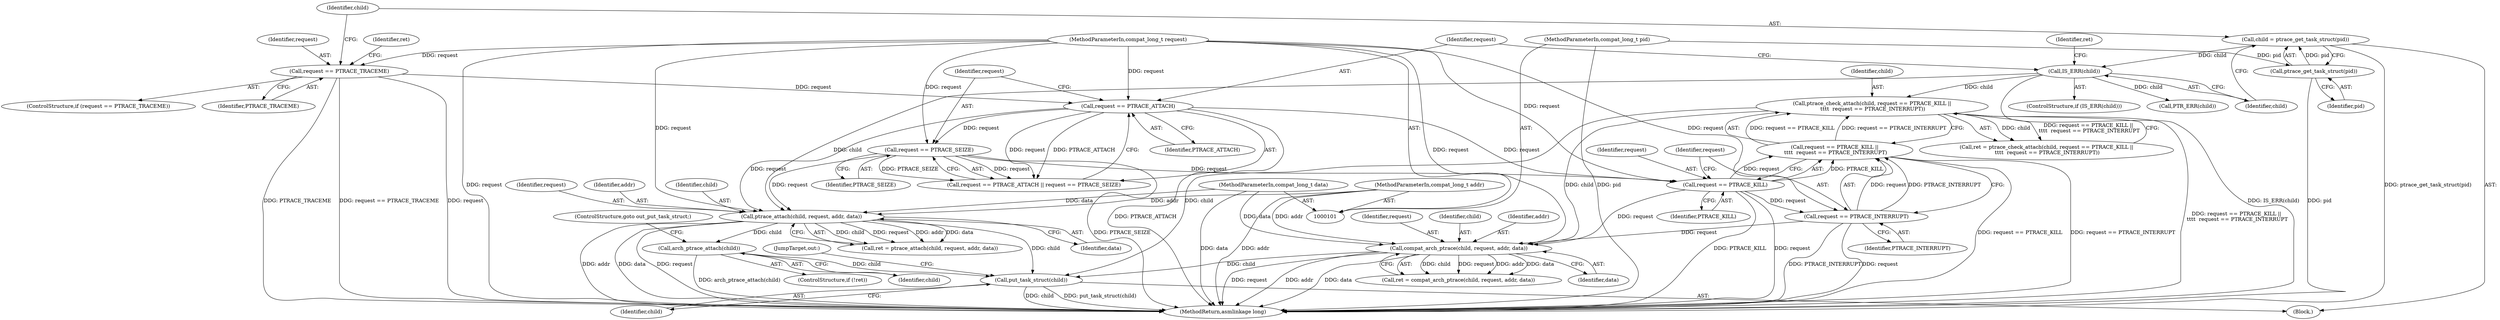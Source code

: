 digraph "0_linux_9899d11f654474d2d54ea52ceaa2a1f4db3abd68_1@pointer" {
"1000175" [label="(Call,put_task_struct(child))"];
"1000150" [label="(Call,arch_ptrace_attach(child))"];
"1000142" [label="(Call,ptrace_attach(child, request, addr, data))"];
"1000123" [label="(Call,IS_ERR(child))"];
"1000118" [label="(Call,child = ptrace_get_task_struct(pid))"];
"1000120" [label="(Call,ptrace_get_task_struct(pid))"];
"1000103" [label="(MethodParameterIn,compat_long_t pid)"];
"1000133" [label="(Call,request == PTRACE_ATTACH)"];
"1000110" [label="(Call,request == PTRACE_TRACEME)"];
"1000102" [label="(MethodParameterIn,compat_long_t request)"];
"1000136" [label="(Call,request == PTRACE_SEIZE)"];
"1000104" [label="(MethodParameterIn,compat_long_t addr)"];
"1000105" [label="(MethodParameterIn,compat_long_t data)"];
"1000169" [label="(Call,compat_arch_ptrace(child, request, addr, data))"];
"1000155" [label="(Call,ptrace_check_attach(child, request == PTRACE_KILL ||\n \t\t\t\t  request == PTRACE_INTERRUPT))"];
"1000157" [label="(Call,request == PTRACE_KILL ||\n \t\t\t\t  request == PTRACE_INTERRUPT)"];
"1000158" [label="(Call,request == PTRACE_KILL)"];
"1000161" [label="(Call,request == PTRACE_INTERRUPT)"];
"1000142" [label="(Call,ptrace_attach(child, request, addr, data))"];
"1000109" [label="(ControlStructure,if (request == PTRACE_TRACEME))"];
"1000111" [label="(Identifier,request)"];
"1000102" [label="(MethodParameterIn,compat_long_t request)"];
"1000138" [label="(Identifier,PTRACE_SEIZE)"];
"1000106" [label="(Block,)"];
"1000145" [label="(Identifier,addr)"];
"1000170" [label="(Identifier,child)"];
"1000163" [label="(Identifier,PTRACE_INTERRUPT)"];
"1000151" [label="(Identifier,child)"];
"1000157" [label="(Call,request == PTRACE_KILL ||\n \t\t\t\t  request == PTRACE_INTERRUPT)"];
"1000136" [label="(Call,request == PTRACE_SEIZE)"];
"1000167" [label="(Call,ret = compat_arch_ptrace(child, request, addr, data))"];
"1000120" [label="(Call,ptrace_get_task_struct(pid))"];
"1000110" [label="(Call,request == PTRACE_TRACEME)"];
"1000180" [label="(MethodReturn,asmlinkage long)"];
"1000144" [label="(Identifier,request)"];
"1000115" [label="(Identifier,ret)"];
"1000127" [label="(Identifier,ret)"];
"1000119" [label="(Identifier,child)"];
"1000124" [label="(Identifier,child)"];
"1000133" [label="(Call,request == PTRACE_ATTACH)"];
"1000118" [label="(Call,child = ptrace_get_task_struct(pid))"];
"1000135" [label="(Identifier,PTRACE_ATTACH)"];
"1000173" [label="(Identifier,data)"];
"1000123" [label="(Call,IS_ERR(child))"];
"1000147" [label="(ControlStructure,if (!ret))"];
"1000137" [label="(Identifier,request)"];
"1000176" [label="(Identifier,child)"];
"1000156" [label="(Identifier,child)"];
"1000150" [label="(Call,arch_ptrace_attach(child))"];
"1000152" [label="(ControlStructure,goto out_put_task_struct;)"];
"1000112" [label="(Identifier,PTRACE_TRACEME)"];
"1000159" [label="(Identifier,request)"];
"1000128" [label="(Call,PTR_ERR(child))"];
"1000175" [label="(Call,put_task_struct(child))"];
"1000172" [label="(Identifier,addr)"];
"1000161" [label="(Call,request == PTRACE_INTERRUPT)"];
"1000158" [label="(Call,request == PTRACE_KILL)"];
"1000134" [label="(Identifier,request)"];
"1000177" [label="(JumpTarget,out:)"];
"1000155" [label="(Call,ptrace_check_attach(child, request == PTRACE_KILL ||\n \t\t\t\t  request == PTRACE_INTERRUPT))"];
"1000121" [label="(Identifier,pid)"];
"1000169" [label="(Call,compat_arch_ptrace(child, request, addr, data))"];
"1000122" [label="(ControlStructure,if (IS_ERR(child)))"];
"1000143" [label="(Identifier,child)"];
"1000103" [label="(MethodParameterIn,compat_long_t pid)"];
"1000171" [label="(Identifier,request)"];
"1000160" [label="(Identifier,PTRACE_KILL)"];
"1000162" [label="(Identifier,request)"];
"1000146" [label="(Identifier,data)"];
"1000104" [label="(MethodParameterIn,compat_long_t addr)"];
"1000132" [label="(Call,request == PTRACE_ATTACH || request == PTRACE_SEIZE)"];
"1000153" [label="(Call,ret = ptrace_check_attach(child, request == PTRACE_KILL ||\n \t\t\t\t  request == PTRACE_INTERRUPT))"];
"1000105" [label="(MethodParameterIn,compat_long_t data)"];
"1000140" [label="(Call,ret = ptrace_attach(child, request, addr, data))"];
"1000175" -> "1000106"  [label="AST: "];
"1000175" -> "1000176"  [label="CFG: "];
"1000176" -> "1000175"  [label="AST: "];
"1000177" -> "1000175"  [label="CFG: "];
"1000175" -> "1000180"  [label="DDG: put_task_struct(child)"];
"1000175" -> "1000180"  [label="DDG: child"];
"1000150" -> "1000175"  [label="DDG: child"];
"1000142" -> "1000175"  [label="DDG: child"];
"1000169" -> "1000175"  [label="DDG: child"];
"1000155" -> "1000175"  [label="DDG: child"];
"1000150" -> "1000147"  [label="AST: "];
"1000150" -> "1000151"  [label="CFG: "];
"1000151" -> "1000150"  [label="AST: "];
"1000152" -> "1000150"  [label="CFG: "];
"1000150" -> "1000180"  [label="DDG: arch_ptrace_attach(child)"];
"1000142" -> "1000150"  [label="DDG: child"];
"1000142" -> "1000140"  [label="AST: "];
"1000142" -> "1000146"  [label="CFG: "];
"1000143" -> "1000142"  [label="AST: "];
"1000144" -> "1000142"  [label="AST: "];
"1000145" -> "1000142"  [label="AST: "];
"1000146" -> "1000142"  [label="AST: "];
"1000140" -> "1000142"  [label="CFG: "];
"1000142" -> "1000180"  [label="DDG: request"];
"1000142" -> "1000180"  [label="DDG: addr"];
"1000142" -> "1000180"  [label="DDG: data"];
"1000142" -> "1000140"  [label="DDG: child"];
"1000142" -> "1000140"  [label="DDG: request"];
"1000142" -> "1000140"  [label="DDG: addr"];
"1000142" -> "1000140"  [label="DDG: data"];
"1000123" -> "1000142"  [label="DDG: child"];
"1000133" -> "1000142"  [label="DDG: request"];
"1000136" -> "1000142"  [label="DDG: request"];
"1000102" -> "1000142"  [label="DDG: request"];
"1000104" -> "1000142"  [label="DDG: addr"];
"1000105" -> "1000142"  [label="DDG: data"];
"1000123" -> "1000122"  [label="AST: "];
"1000123" -> "1000124"  [label="CFG: "];
"1000124" -> "1000123"  [label="AST: "];
"1000127" -> "1000123"  [label="CFG: "];
"1000134" -> "1000123"  [label="CFG: "];
"1000123" -> "1000180"  [label="DDG: IS_ERR(child)"];
"1000118" -> "1000123"  [label="DDG: child"];
"1000123" -> "1000128"  [label="DDG: child"];
"1000123" -> "1000155"  [label="DDG: child"];
"1000118" -> "1000106"  [label="AST: "];
"1000118" -> "1000120"  [label="CFG: "];
"1000119" -> "1000118"  [label="AST: "];
"1000120" -> "1000118"  [label="AST: "];
"1000124" -> "1000118"  [label="CFG: "];
"1000118" -> "1000180"  [label="DDG: ptrace_get_task_struct(pid)"];
"1000120" -> "1000118"  [label="DDG: pid"];
"1000120" -> "1000121"  [label="CFG: "];
"1000121" -> "1000120"  [label="AST: "];
"1000120" -> "1000180"  [label="DDG: pid"];
"1000103" -> "1000120"  [label="DDG: pid"];
"1000103" -> "1000101"  [label="AST: "];
"1000103" -> "1000180"  [label="DDG: pid"];
"1000133" -> "1000132"  [label="AST: "];
"1000133" -> "1000135"  [label="CFG: "];
"1000134" -> "1000133"  [label="AST: "];
"1000135" -> "1000133"  [label="AST: "];
"1000137" -> "1000133"  [label="CFG: "];
"1000132" -> "1000133"  [label="CFG: "];
"1000133" -> "1000180"  [label="DDG: PTRACE_ATTACH"];
"1000133" -> "1000132"  [label="DDG: request"];
"1000133" -> "1000132"  [label="DDG: PTRACE_ATTACH"];
"1000110" -> "1000133"  [label="DDG: request"];
"1000102" -> "1000133"  [label="DDG: request"];
"1000133" -> "1000136"  [label="DDG: request"];
"1000133" -> "1000158"  [label="DDG: request"];
"1000110" -> "1000109"  [label="AST: "];
"1000110" -> "1000112"  [label="CFG: "];
"1000111" -> "1000110"  [label="AST: "];
"1000112" -> "1000110"  [label="AST: "];
"1000115" -> "1000110"  [label="CFG: "];
"1000119" -> "1000110"  [label="CFG: "];
"1000110" -> "1000180"  [label="DDG: PTRACE_TRACEME"];
"1000110" -> "1000180"  [label="DDG: request == PTRACE_TRACEME"];
"1000110" -> "1000180"  [label="DDG: request"];
"1000102" -> "1000110"  [label="DDG: request"];
"1000102" -> "1000101"  [label="AST: "];
"1000102" -> "1000180"  [label="DDG: request"];
"1000102" -> "1000136"  [label="DDG: request"];
"1000102" -> "1000158"  [label="DDG: request"];
"1000102" -> "1000161"  [label="DDG: request"];
"1000102" -> "1000169"  [label="DDG: request"];
"1000136" -> "1000132"  [label="AST: "];
"1000136" -> "1000138"  [label="CFG: "];
"1000137" -> "1000136"  [label="AST: "];
"1000138" -> "1000136"  [label="AST: "];
"1000132" -> "1000136"  [label="CFG: "];
"1000136" -> "1000180"  [label="DDG: PTRACE_SEIZE"];
"1000136" -> "1000132"  [label="DDG: request"];
"1000136" -> "1000132"  [label="DDG: PTRACE_SEIZE"];
"1000136" -> "1000158"  [label="DDG: request"];
"1000104" -> "1000101"  [label="AST: "];
"1000104" -> "1000180"  [label="DDG: addr"];
"1000104" -> "1000169"  [label="DDG: addr"];
"1000105" -> "1000101"  [label="AST: "];
"1000105" -> "1000180"  [label="DDG: data"];
"1000105" -> "1000169"  [label="DDG: data"];
"1000169" -> "1000167"  [label="AST: "];
"1000169" -> "1000173"  [label="CFG: "];
"1000170" -> "1000169"  [label="AST: "];
"1000171" -> "1000169"  [label="AST: "];
"1000172" -> "1000169"  [label="AST: "];
"1000173" -> "1000169"  [label="AST: "];
"1000167" -> "1000169"  [label="CFG: "];
"1000169" -> "1000180"  [label="DDG: addr"];
"1000169" -> "1000180"  [label="DDG: data"];
"1000169" -> "1000180"  [label="DDG: request"];
"1000169" -> "1000167"  [label="DDG: child"];
"1000169" -> "1000167"  [label="DDG: request"];
"1000169" -> "1000167"  [label="DDG: addr"];
"1000169" -> "1000167"  [label="DDG: data"];
"1000155" -> "1000169"  [label="DDG: child"];
"1000158" -> "1000169"  [label="DDG: request"];
"1000161" -> "1000169"  [label="DDG: request"];
"1000155" -> "1000153"  [label="AST: "];
"1000155" -> "1000157"  [label="CFG: "];
"1000156" -> "1000155"  [label="AST: "];
"1000157" -> "1000155"  [label="AST: "];
"1000153" -> "1000155"  [label="CFG: "];
"1000155" -> "1000180"  [label="DDG: request == PTRACE_KILL ||\n \t\t\t\t  request == PTRACE_INTERRUPT"];
"1000155" -> "1000153"  [label="DDG: child"];
"1000155" -> "1000153"  [label="DDG: request == PTRACE_KILL ||\n \t\t\t\t  request == PTRACE_INTERRUPT"];
"1000157" -> "1000155"  [label="DDG: request == PTRACE_KILL"];
"1000157" -> "1000155"  [label="DDG: request == PTRACE_INTERRUPT"];
"1000157" -> "1000158"  [label="CFG: "];
"1000157" -> "1000161"  [label="CFG: "];
"1000158" -> "1000157"  [label="AST: "];
"1000161" -> "1000157"  [label="AST: "];
"1000157" -> "1000180"  [label="DDG: request == PTRACE_KILL"];
"1000157" -> "1000180"  [label="DDG: request == PTRACE_INTERRUPT"];
"1000158" -> "1000157"  [label="DDG: request"];
"1000158" -> "1000157"  [label="DDG: PTRACE_KILL"];
"1000161" -> "1000157"  [label="DDG: request"];
"1000161" -> "1000157"  [label="DDG: PTRACE_INTERRUPT"];
"1000158" -> "1000160"  [label="CFG: "];
"1000159" -> "1000158"  [label="AST: "];
"1000160" -> "1000158"  [label="AST: "];
"1000162" -> "1000158"  [label="CFG: "];
"1000158" -> "1000180"  [label="DDG: request"];
"1000158" -> "1000180"  [label="DDG: PTRACE_KILL"];
"1000158" -> "1000161"  [label="DDG: request"];
"1000161" -> "1000163"  [label="CFG: "];
"1000162" -> "1000161"  [label="AST: "];
"1000163" -> "1000161"  [label="AST: "];
"1000161" -> "1000180"  [label="DDG: PTRACE_INTERRUPT"];
"1000161" -> "1000180"  [label="DDG: request"];
}
